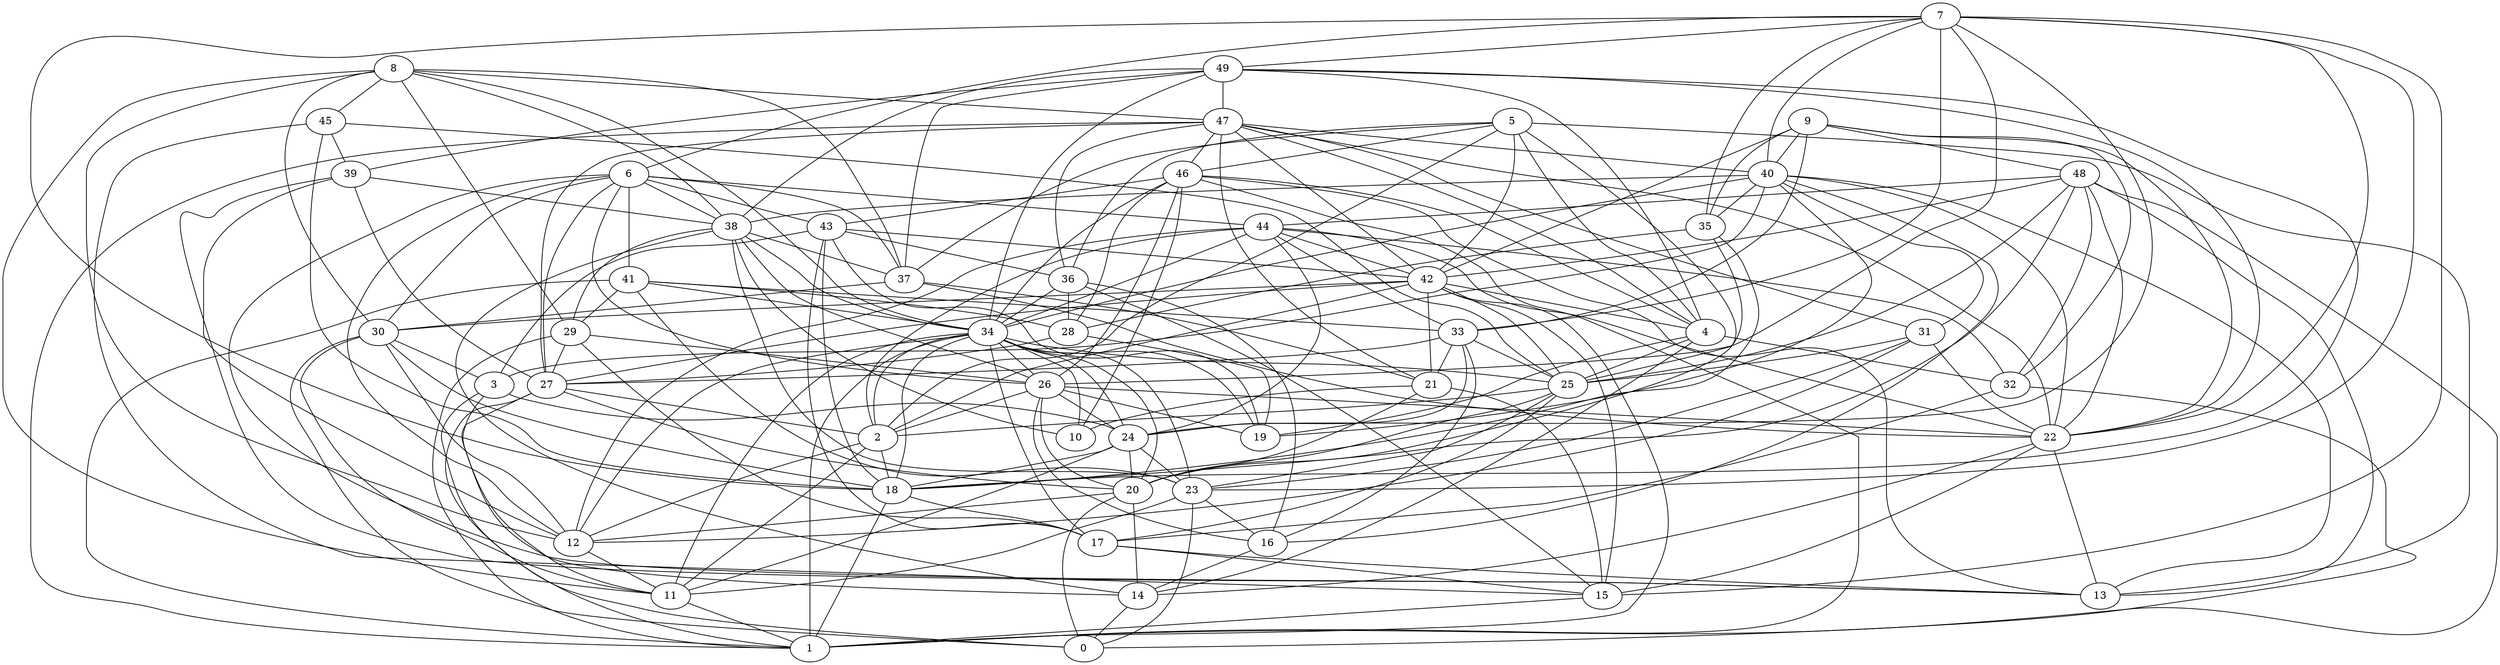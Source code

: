digraph GG_graph {

subgraph G_graph {
edge [color = black]
"9" -> "32" [dir = none]
"9" -> "22" [dir = none]
"9" -> "33" [dir = none]
"9" -> "42" [dir = none]
"31" -> "23" [dir = none]
"31" -> "25" [dir = none]
"31" -> "12" [dir = none]
"4" -> "25" [dir = none]
"4" -> "32" [dir = none]
"4" -> "14" [dir = none]
"26" -> "16" [dir = none]
"26" -> "19" [dir = none]
"26" -> "2" [dir = none]
"5" -> "37" [dir = none]
"5" -> "20" [dir = none]
"5" -> "2" [dir = none]
"46" -> "28" [dir = none]
"46" -> "34" [dir = none]
"46" -> "4" [dir = none]
"46" -> "13" [dir = none]
"23" -> "16" [dir = none]
"21" -> "20" [dir = none]
"21" -> "10" [dir = none]
"21" -> "15" [dir = none]
"22" -> "15" [dir = none]
"22" -> "14" [dir = none]
"16" -> "14" [dir = none]
"47" -> "40" [dir = none]
"47" -> "46" [dir = none]
"47" -> "1" [dir = none]
"47" -> "36" [dir = none]
"47" -> "22" [dir = none]
"47" -> "21" [dir = none]
"47" -> "31" [dir = none]
"48" -> "25" [dir = none]
"48" -> "13" [dir = none]
"48" -> "42" [dir = none]
"48" -> "1" [dir = none]
"48" -> "32" [dir = none]
"35" -> "18" [dir = none]
"35" -> "28" [dir = none]
"27" -> "11" [dir = none]
"7" -> "24" [dir = none]
"7" -> "6" [dir = none]
"7" -> "15" [dir = none]
"7" -> "49" [dir = none]
"7" -> "35" [dir = none]
"7" -> "26" [dir = none]
"41" -> "28" [dir = none]
"41" -> "33" [dir = none]
"41" -> "34" [dir = none]
"41" -> "1" [dir = none]
"28" -> "27" [dir = none]
"28" -> "19" [dir = none]
"18" -> "17" [dir = none]
"18" -> "1" [dir = none]
"36" -> "15" [dir = none]
"29" -> "27" [dir = none]
"29" -> "17" [dir = none]
"29" -> "1" [dir = none]
"17" -> "13" [dir = none]
"40" -> "31" [dir = none]
"40" -> "22" [dir = none]
"40" -> "13" [dir = none]
"40" -> "38" [dir = none]
"40" -> "34" [dir = none]
"40" -> "19" [dir = none]
"40" -> "16" [dir = none]
"40" -> "3" [dir = none]
"14" -> "0" [dir = none]
"34" -> "23" [dir = none]
"34" -> "19" [dir = none]
"34" -> "24" [dir = none]
"34" -> "1" [dir = none]
"34" -> "18" [dir = none]
"34" -> "10" [dir = none]
"34" -> "25" [dir = none]
"34" -> "17" [dir = none]
"20" -> "0" [dir = none]
"20" -> "12" [dir = none]
"33" -> "25" [dir = none]
"33" -> "21" [dir = none]
"33" -> "24" [dir = none]
"24" -> "11" [dir = none]
"24" -> "20" [dir = none]
"43" -> "36" [dir = none]
"43" -> "42" [dir = none]
"43" -> "3" [dir = none]
"43" -> "18" [dir = none]
"43" -> "19" [dir = none]
"25" -> "23" [dir = none]
"2" -> "12" [dir = none]
"2" -> "11" [dir = none]
"2" -> "18" [dir = none]
"42" -> "25" [dir = none]
"42" -> "1" [dir = none]
"42" -> "15" [dir = none]
"42" -> "21" [dir = none]
"42" -> "2" [dir = none]
"42" -> "4" [dir = none]
"42" -> "27" [dir = none]
"42" -> "30" [dir = none]
"49" -> "18" [dir = none]
"49" -> "38" [dir = none]
"49" -> "47" [dir = none]
"49" -> "4" [dir = none]
"49" -> "37" [dir = none]
"49" -> "34" [dir = none]
"49" -> "39" [dir = none]
"11" -> "1" [dir = none]
"39" -> "27" [dir = none]
"39" -> "13" [dir = none]
"3" -> "0" [dir = none]
"3" -> "14" [dir = none]
"6" -> "12" [dir = none]
"6" -> "13" [dir = none]
"6" -> "41" [dir = none]
"6" -> "43" [dir = none]
"6" -> "27" [dir = none]
"6" -> "26" [dir = none]
"6" -> "37" [dir = none]
"30" -> "0" [dir = none]
"30" -> "3" [dir = none]
"30" -> "18" [dir = none]
"30" -> "12" [dir = none]
"45" -> "15" [dir = none]
"45" -> "25" [dir = none]
"45" -> "39" [dir = none]
"44" -> "24" [dir = none]
"44" -> "42" [dir = none]
"44" -> "34" [dir = none]
"44" -> "33" [dir = none]
"44" -> "2" [dir = none]
"44" -> "22" [dir = none]
"12" -> "11" [dir = none]
"38" -> "26" [dir = none]
"38" -> "10" [dir = none]
"38" -> "37" [dir = none]
"38" -> "34" [dir = none]
"8" -> "45" [dir = none]
"8" -> "29" [dir = none]
"8" -> "47" [dir = none]
"8" -> "30" [dir = none]
"8" -> "34" [dir = none]
"8" -> "38" [dir = none]
"37" -> "21" [dir = none]
"37" -> "22" [dir = none]
"49" -> "22" [dir = none]
"34" -> "12" [dir = none]
"9" -> "40" [dir = none]
"15" -> "1" [dir = none]
"17" -> "15" [dir = none]
"47" -> "4" [dir = none]
"8" -> "37" [dir = none]
"8" -> "12" [dir = none]
"25" -> "20" [dir = none]
"41" -> "29" [dir = none]
"20" -> "14" [dir = none]
"37" -> "30" [dir = none]
"36" -> "16" [dir = none]
"47" -> "27" [dir = none]
"39" -> "12" [dir = none]
"44" -> "12" [dir = none]
"5" -> "46" [dir = none]
"6" -> "30" [dir = none]
"32" -> "0" [dir = none]
"25" -> "2" [dir = none]
"34" -> "20" [dir = none]
"44" -> "32" [dir = none]
"3" -> "24" [dir = none]
"5" -> "42" [dir = none]
"34" -> "11" [dir = none]
"24" -> "23" [dir = none]
"34" -> "26" [dir = none]
"47" -> "42" [dir = none]
"6" -> "38" [dir = none]
"8" -> "11" [dir = none]
"29" -> "26" [dir = none]
"32" -> "17" [dir = none]
"30" -> "11" [dir = none]
"48" -> "44" [dir = none]
"23" -> "0" [dir = none]
"5" -> "36" [dir = none]
"38" -> "14" [dir = none]
"40" -> "35" [dir = none]
"26" -> "24" [dir = none]
"7" -> "40" [dir = none]
"24" -> "18" [dir = none]
"31" -> "22" [dir = none]
"36" -> "28" [dir = none]
"9" -> "48" [dir = none]
"35" -> "25" [dir = none]
"26" -> "22" [dir = none]
"38" -> "23" [dir = none]
"33" -> "16" [dir = none]
"33" -> "27" [dir = none]
"22" -> "13" [dir = none]
"7" -> "23" [dir = none]
"25" -> "17" [dir = none]
"6" -> "44" [dir = none]
"36" -> "34" [dir = none]
"5" -> "4" [dir = none]
"7" -> "22" [dir = none]
"5" -> "13" [dir = none]
"34" -> "2" [dir = none]
"46" -> "1" [dir = none]
"7" -> "18" [dir = none]
"23" -> "11" [dir = none]
"46" -> "10" [dir = none]
"46" -> "43" [dir = none]
"26" -> "20" [dir = none]
"46" -> "26" [dir = none]
"4" -> "19" [dir = none]
"39" -> "38" [dir = none]
"9" -> "35" [dir = none]
"27" -> "1" [dir = none]
"43" -> "17" [dir = none]
"38" -> "29" [dir = none]
"27" -> "2" [dir = none]
"48" -> "22" [dir = none]
"7" -> "33" [dir = none]
"41" -> "23" [dir = none]
"27" -> "20" [dir = none]
"45" -> "18" [dir = none]
"48" -> "18" [dir = none]
}

}
